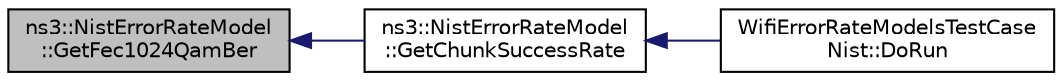 digraph "ns3::NistErrorRateModel::GetFec1024QamBer"
{
  edge [fontname="Helvetica",fontsize="10",labelfontname="Helvetica",labelfontsize="10"];
  node [fontname="Helvetica",fontsize="10",shape=record];
  rankdir="LR";
  Node1 [label="ns3::NistErrorRateModel\l::GetFec1024QamBer",height=0.2,width=0.4,color="black", fillcolor="grey75", style="filled", fontcolor="black"];
  Node1 -> Node2 [dir="back",color="midnightblue",fontsize="10",style="solid"];
  Node2 [label="ns3::NistErrorRateModel\l::GetChunkSuccessRate",height=0.2,width=0.4,color="black", fillcolor="white", style="filled",URL="$da/d01/classns3_1_1NistErrorRateModel.html#a2316a2c287485d7cc81198c90b246bc0"];
  Node2 -> Node3 [dir="back",color="midnightblue",fontsize="10",style="solid"];
  Node3 [label="WifiErrorRateModelsTestCase\lNist::DoRun",height=0.2,width=0.4,color="black", fillcolor="white", style="filled",URL="$db/dee/classWifiErrorRateModelsTestCaseNist.html#ad5b8a5a3be038338f6bcbe0d52331c90",tooltip="Implementation to actually run this TestCase. "];
}
